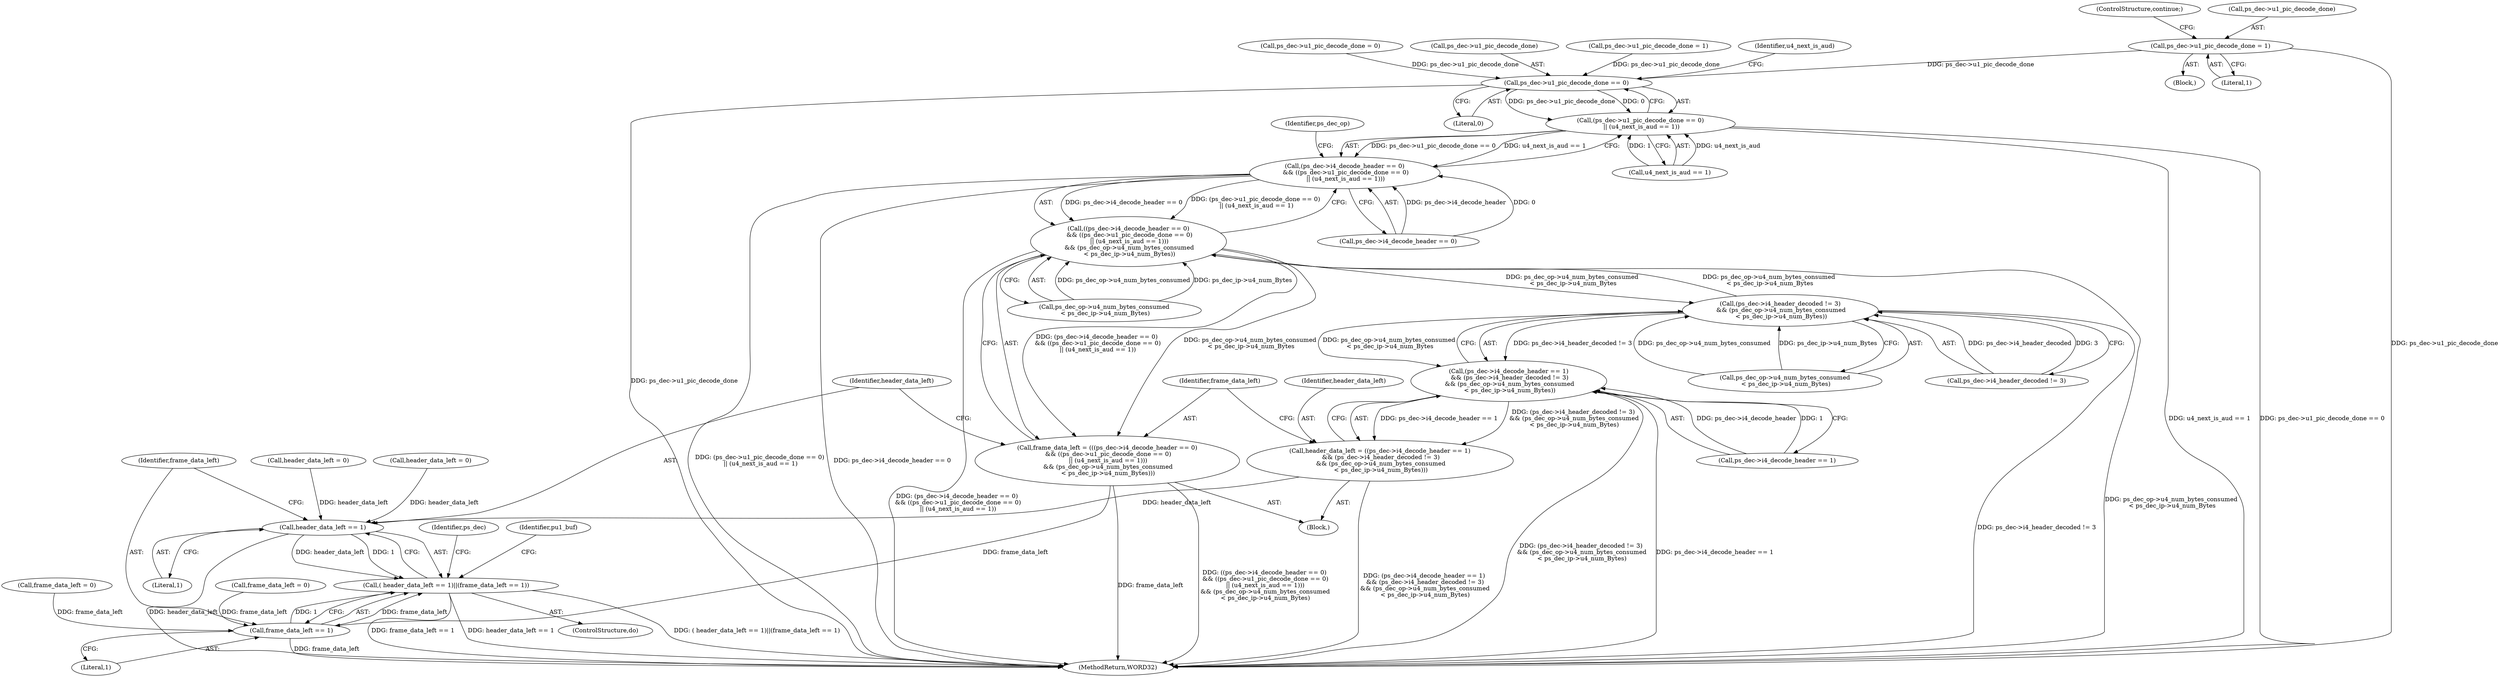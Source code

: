 digraph "0_Android_494561291a503840f385fbcd11d9bc5f4dc502b8@pointer" {
"1001263" [label="(Call,ps_dec->u1_pic_decode_done = 1)"];
"1001441" [label="(Call,ps_dec->u1_pic_decode_done == 0)"];
"1001440" [label="(Call,(ps_dec->u1_pic_decode_done == 0)\n || (u4_next_is_aud == 1))"];
"1001434" [label="(Call,(ps_dec->i4_decode_header == 0)\n && ((ps_dec->u1_pic_decode_done == 0)\n || (u4_next_is_aud == 1)))"];
"1001433" [label="(Call,((ps_dec->i4_decode_header == 0)\n && ((ps_dec->u1_pic_decode_done == 0)\n || (u4_next_is_aud == 1)))\n && (ps_dec_op->u4_num_bytes_consumed\n < ps_dec_ip->u4_num_Bytes))"];
"1001418" [label="(Call,(ps_dec->i4_header_decoded != 3)\n && (ps_dec_op->u4_num_bytes_consumed\n < ps_dec_ip->u4_num_Bytes))"];
"1001412" [label="(Call,(ps_dec->i4_decode_header == 1)\n && (ps_dec->i4_header_decoded != 3)\n && (ps_dec_op->u4_num_bytes_consumed\n < ps_dec_ip->u4_num_Bytes))"];
"1001410" [label="(Call,header_data_left = ((ps_dec->i4_decode_header == 1)\n && (ps_dec->i4_header_decoded != 3)\n && (ps_dec_op->u4_num_bytes_consumed\n < ps_dec_ip->u4_num_Bytes)))"];
"1001457" [label="(Call,header_data_left == 1)"];
"1001456" [label="(Call,( header_data_left == 1)||(frame_data_left == 1))"];
"1001431" [label="(Call,frame_data_left = (((ps_dec->i4_decode_header == 0)\n && ((ps_dec->u1_pic_decode_done == 0)\n || (u4_next_is_aud == 1)))\n && (ps_dec_op->u4_num_bytes_consumed\n < ps_dec_ip->u4_num_Bytes)))"];
"1001460" [label="(Call,frame_data_left == 1)"];
"1001451" [label="(Identifier,ps_dec_op)"];
"1001432" [label="(Identifier,frame_data_left)"];
"1001458" [label="(Identifier,header_data_left)"];
"1001424" [label="(Call,ps_dec_op->u4_num_bytes_consumed\n < ps_dec_ip->u4_num_Bytes)"];
"1001459" [label="(Literal,1)"];
"1001445" [label="(Literal,0)"];
"1001268" [label="(ControlStructure,continue;)"];
"1000205" [label="(Call,frame_data_left = 0)"];
"1001461" [label="(Identifier,frame_data_left)"];
"1001435" [label="(Call,ps_dec->i4_decode_header == 0)"];
"1001440" [label="(Call,(ps_dec->u1_pic_decode_done == 0)\n || (u4_next_is_aud == 1))"];
"1001267" [label="(Literal,1)"];
"1001263" [label="(Call,ps_dec->u1_pic_decode_done = 1)"];
"1001457" [label="(Call,header_data_left == 1)"];
"1002226" [label="(MethodReturn,WORD32)"];
"1001467" [label="(Identifier,ps_dec)"];
"1001434" [label="(Call,(ps_dec->i4_decode_header == 0)\n && ((ps_dec->u1_pic_decode_done == 0)\n || (u4_next_is_aud == 1)))"];
"1001456" [label="(Call,( header_data_left == 1)||(frame_data_left == 1))"];
"1000975" [label="(ControlStructure,do)"];
"1001460" [label="(Call,frame_data_left == 1)"];
"1001274" [label="(Call,header_data_left = 0)"];
"1001412" [label="(Call,(ps_dec->i4_decode_header == 1)\n && (ps_dec->i4_header_decoded != 3)\n && (ps_dec_op->u4_num_bytes_consumed\n < ps_dec_ip->u4_num_Bytes))"];
"1001271" [label="(Call,frame_data_left = 0)"];
"1001410" [label="(Call,header_data_left = ((ps_dec->i4_decode_header == 1)\n && (ps_dec->i4_header_decoded != 3)\n && (ps_dec_op->u4_num_bytes_consumed\n < ps_dec_ip->u4_num_Bytes)))"];
"1001446" [label="(Call,u4_next_is_aud == 1)"];
"1000311" [label="(Call,ps_dec->u1_pic_decode_done = 0)"];
"1000976" [label="(Block,)"];
"1001264" [label="(Call,ps_dec->u1_pic_decode_done)"];
"1001433" [label="(Call,((ps_dec->i4_decode_header == 0)\n && ((ps_dec->u1_pic_decode_done == 0)\n || (u4_next_is_aud == 1)))\n && (ps_dec_op->u4_num_bytes_consumed\n < ps_dec_ip->u4_num_Bytes))"];
"1001449" [label="(Call,ps_dec_op->u4_num_bytes_consumed\n < ps_dec_ip->u4_num_Bytes)"];
"1001442" [label="(Call,ps_dec->u1_pic_decode_done)"];
"1001419" [label="(Call,ps_dec->i4_header_decoded != 3)"];
"1001431" [label="(Call,frame_data_left = (((ps_dec->i4_decode_header == 0)\n && ((ps_dec->u1_pic_decode_done == 0)\n || (u4_next_is_aud == 1)))\n && (ps_dec_op->u4_num_bytes_consumed\n < ps_dec_ip->u4_num_Bytes)))"];
"1001462" [label="(Literal,1)"];
"1000978" [label="(Identifier,pu1_buf)"];
"1001418" [label="(Call,(ps_dec->i4_header_decoded != 3)\n && (ps_dec_op->u4_num_bytes_consumed\n < ps_dec_ip->u4_num_Bytes))"];
"1001441" [label="(Call,ps_dec->u1_pic_decode_done == 0)"];
"1001262" [label="(Block,)"];
"1000201" [label="(Call,header_data_left = 0)"];
"1001413" [label="(Call,ps_dec->i4_decode_header == 1)"];
"1001116" [label="(Call,ps_dec->u1_pic_decode_done = 1)"];
"1001411" [label="(Identifier,header_data_left)"];
"1001447" [label="(Identifier,u4_next_is_aud)"];
"1001263" -> "1001262"  [label="AST: "];
"1001263" -> "1001267"  [label="CFG: "];
"1001264" -> "1001263"  [label="AST: "];
"1001267" -> "1001263"  [label="AST: "];
"1001268" -> "1001263"  [label="CFG: "];
"1001263" -> "1002226"  [label="DDG: ps_dec->u1_pic_decode_done"];
"1001263" -> "1001441"  [label="DDG: ps_dec->u1_pic_decode_done"];
"1001441" -> "1001440"  [label="AST: "];
"1001441" -> "1001445"  [label="CFG: "];
"1001442" -> "1001441"  [label="AST: "];
"1001445" -> "1001441"  [label="AST: "];
"1001447" -> "1001441"  [label="CFG: "];
"1001440" -> "1001441"  [label="CFG: "];
"1001441" -> "1002226"  [label="DDG: ps_dec->u1_pic_decode_done"];
"1001441" -> "1001440"  [label="DDG: ps_dec->u1_pic_decode_done"];
"1001441" -> "1001440"  [label="DDG: 0"];
"1000311" -> "1001441"  [label="DDG: ps_dec->u1_pic_decode_done"];
"1001116" -> "1001441"  [label="DDG: ps_dec->u1_pic_decode_done"];
"1001440" -> "1001434"  [label="AST: "];
"1001440" -> "1001446"  [label="CFG: "];
"1001446" -> "1001440"  [label="AST: "];
"1001434" -> "1001440"  [label="CFG: "];
"1001440" -> "1002226"  [label="DDG: u4_next_is_aud == 1"];
"1001440" -> "1002226"  [label="DDG: ps_dec->u1_pic_decode_done == 0"];
"1001440" -> "1001434"  [label="DDG: ps_dec->u1_pic_decode_done == 0"];
"1001440" -> "1001434"  [label="DDG: u4_next_is_aud == 1"];
"1001446" -> "1001440"  [label="DDG: u4_next_is_aud"];
"1001446" -> "1001440"  [label="DDG: 1"];
"1001434" -> "1001433"  [label="AST: "];
"1001434" -> "1001435"  [label="CFG: "];
"1001435" -> "1001434"  [label="AST: "];
"1001451" -> "1001434"  [label="CFG: "];
"1001433" -> "1001434"  [label="CFG: "];
"1001434" -> "1002226"  [label="DDG: (ps_dec->u1_pic_decode_done == 0)\n || (u4_next_is_aud == 1)"];
"1001434" -> "1002226"  [label="DDG: ps_dec->i4_decode_header == 0"];
"1001434" -> "1001433"  [label="DDG: ps_dec->i4_decode_header == 0"];
"1001434" -> "1001433"  [label="DDG: (ps_dec->u1_pic_decode_done == 0)\n || (u4_next_is_aud == 1)"];
"1001435" -> "1001434"  [label="DDG: ps_dec->i4_decode_header"];
"1001435" -> "1001434"  [label="DDG: 0"];
"1001433" -> "1001431"  [label="AST: "];
"1001433" -> "1001449"  [label="CFG: "];
"1001449" -> "1001433"  [label="AST: "];
"1001431" -> "1001433"  [label="CFG: "];
"1001433" -> "1002226"  [label="DDG: ps_dec_op->u4_num_bytes_consumed\n < ps_dec_ip->u4_num_Bytes"];
"1001433" -> "1002226"  [label="DDG: (ps_dec->i4_decode_header == 0)\n && ((ps_dec->u1_pic_decode_done == 0)\n || (u4_next_is_aud == 1))"];
"1001433" -> "1001418"  [label="DDG: ps_dec_op->u4_num_bytes_consumed\n < ps_dec_ip->u4_num_Bytes"];
"1001433" -> "1001431"  [label="DDG: (ps_dec->i4_decode_header == 0)\n && ((ps_dec->u1_pic_decode_done == 0)\n || (u4_next_is_aud == 1))"];
"1001433" -> "1001431"  [label="DDG: ps_dec_op->u4_num_bytes_consumed\n < ps_dec_ip->u4_num_Bytes"];
"1001418" -> "1001433"  [label="DDG: ps_dec_op->u4_num_bytes_consumed\n < ps_dec_ip->u4_num_Bytes"];
"1001449" -> "1001433"  [label="DDG: ps_dec_op->u4_num_bytes_consumed"];
"1001449" -> "1001433"  [label="DDG: ps_dec_ip->u4_num_Bytes"];
"1001418" -> "1001412"  [label="AST: "];
"1001418" -> "1001419"  [label="CFG: "];
"1001418" -> "1001424"  [label="CFG: "];
"1001419" -> "1001418"  [label="AST: "];
"1001424" -> "1001418"  [label="AST: "];
"1001412" -> "1001418"  [label="CFG: "];
"1001418" -> "1002226"  [label="DDG: ps_dec->i4_header_decoded != 3"];
"1001418" -> "1001412"  [label="DDG: ps_dec->i4_header_decoded != 3"];
"1001418" -> "1001412"  [label="DDG: ps_dec_op->u4_num_bytes_consumed\n < ps_dec_ip->u4_num_Bytes"];
"1001419" -> "1001418"  [label="DDG: ps_dec->i4_header_decoded"];
"1001419" -> "1001418"  [label="DDG: 3"];
"1001424" -> "1001418"  [label="DDG: ps_dec_op->u4_num_bytes_consumed"];
"1001424" -> "1001418"  [label="DDG: ps_dec_ip->u4_num_Bytes"];
"1001412" -> "1001410"  [label="AST: "];
"1001412" -> "1001413"  [label="CFG: "];
"1001413" -> "1001412"  [label="AST: "];
"1001410" -> "1001412"  [label="CFG: "];
"1001412" -> "1002226"  [label="DDG: (ps_dec->i4_header_decoded != 3)\n && (ps_dec_op->u4_num_bytes_consumed\n < ps_dec_ip->u4_num_Bytes)"];
"1001412" -> "1002226"  [label="DDG: ps_dec->i4_decode_header == 1"];
"1001412" -> "1001410"  [label="DDG: ps_dec->i4_decode_header == 1"];
"1001412" -> "1001410"  [label="DDG: (ps_dec->i4_header_decoded != 3)\n && (ps_dec_op->u4_num_bytes_consumed\n < ps_dec_ip->u4_num_Bytes)"];
"1001413" -> "1001412"  [label="DDG: ps_dec->i4_decode_header"];
"1001413" -> "1001412"  [label="DDG: 1"];
"1001410" -> "1000976"  [label="AST: "];
"1001411" -> "1001410"  [label="AST: "];
"1001432" -> "1001410"  [label="CFG: "];
"1001410" -> "1002226"  [label="DDG: (ps_dec->i4_decode_header == 1)\n && (ps_dec->i4_header_decoded != 3)\n && (ps_dec_op->u4_num_bytes_consumed\n < ps_dec_ip->u4_num_Bytes)"];
"1001410" -> "1001457"  [label="DDG: header_data_left"];
"1001457" -> "1001456"  [label="AST: "];
"1001457" -> "1001459"  [label="CFG: "];
"1001458" -> "1001457"  [label="AST: "];
"1001459" -> "1001457"  [label="AST: "];
"1001461" -> "1001457"  [label="CFG: "];
"1001456" -> "1001457"  [label="CFG: "];
"1001457" -> "1002226"  [label="DDG: header_data_left"];
"1001457" -> "1001456"  [label="DDG: header_data_left"];
"1001457" -> "1001456"  [label="DDG: 1"];
"1001274" -> "1001457"  [label="DDG: header_data_left"];
"1000201" -> "1001457"  [label="DDG: header_data_left"];
"1001456" -> "1000975"  [label="AST: "];
"1001456" -> "1001460"  [label="CFG: "];
"1001460" -> "1001456"  [label="AST: "];
"1000978" -> "1001456"  [label="CFG: "];
"1001467" -> "1001456"  [label="CFG: "];
"1001456" -> "1002226"  [label="DDG: frame_data_left == 1"];
"1001456" -> "1002226"  [label="DDG: header_data_left == 1"];
"1001456" -> "1002226"  [label="DDG: ( header_data_left == 1)||(frame_data_left == 1)"];
"1001460" -> "1001456"  [label="DDG: frame_data_left"];
"1001460" -> "1001456"  [label="DDG: 1"];
"1001431" -> "1000976"  [label="AST: "];
"1001432" -> "1001431"  [label="AST: "];
"1001458" -> "1001431"  [label="CFG: "];
"1001431" -> "1002226"  [label="DDG: ((ps_dec->i4_decode_header == 0)\n && ((ps_dec->u1_pic_decode_done == 0)\n || (u4_next_is_aud == 1)))\n && (ps_dec_op->u4_num_bytes_consumed\n < ps_dec_ip->u4_num_Bytes)"];
"1001431" -> "1002226"  [label="DDG: frame_data_left"];
"1001431" -> "1001460"  [label="DDG: frame_data_left"];
"1001460" -> "1001462"  [label="CFG: "];
"1001461" -> "1001460"  [label="AST: "];
"1001462" -> "1001460"  [label="AST: "];
"1001460" -> "1002226"  [label="DDG: frame_data_left"];
"1001271" -> "1001460"  [label="DDG: frame_data_left"];
"1000205" -> "1001460"  [label="DDG: frame_data_left"];
}
